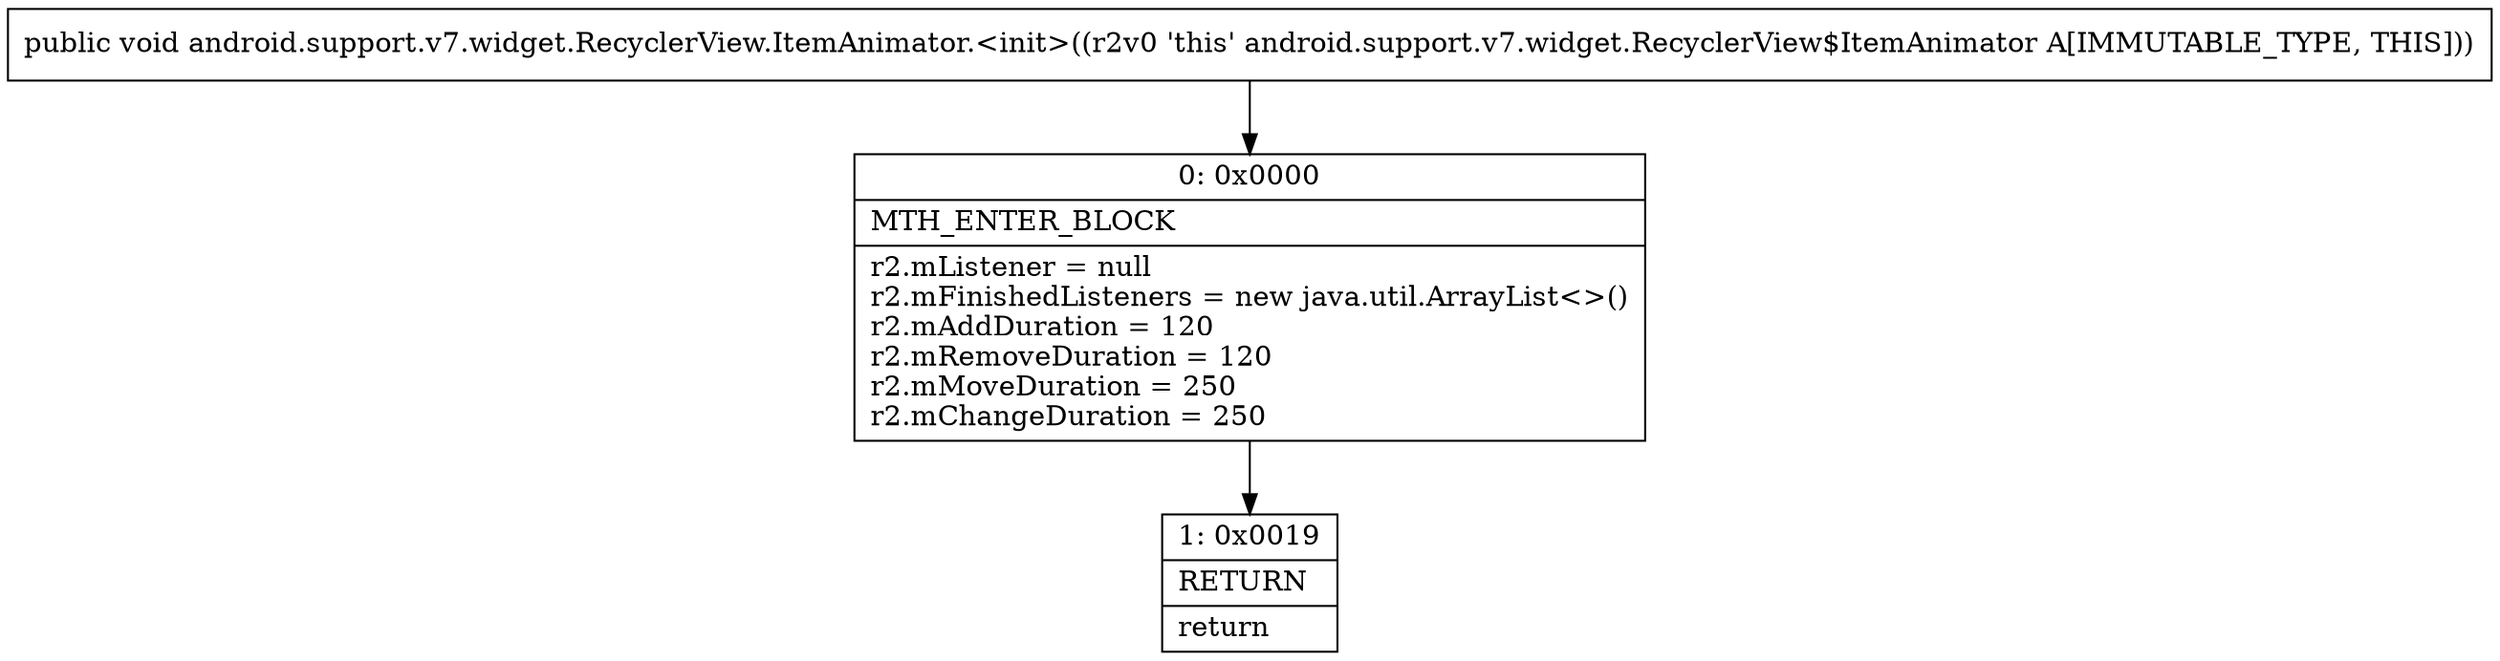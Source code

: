 digraph "CFG forandroid.support.v7.widget.RecyclerView.ItemAnimator.\<init\>()V" {
Node_0 [shape=record,label="{0\:\ 0x0000|MTH_ENTER_BLOCK\l|r2.mListener = null\lr2.mFinishedListeners = new java.util.ArrayList\<\>()\lr2.mAddDuration = 120\lr2.mRemoveDuration = 120\lr2.mMoveDuration = 250\lr2.mChangeDuration = 250\l}"];
Node_1 [shape=record,label="{1\:\ 0x0019|RETURN\l|return\l}"];
MethodNode[shape=record,label="{public void android.support.v7.widget.RecyclerView.ItemAnimator.\<init\>((r2v0 'this' android.support.v7.widget.RecyclerView$ItemAnimator A[IMMUTABLE_TYPE, THIS])) }"];
MethodNode -> Node_0;
Node_0 -> Node_1;
}


